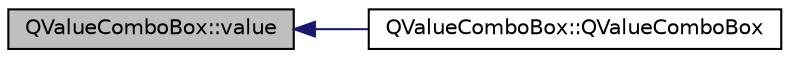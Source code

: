 digraph "QValueComboBox::value"
{
  edge [fontname="Helvetica",fontsize="10",labelfontname="Helvetica",labelfontsize="10"];
  node [fontname="Helvetica",fontsize="10",shape=record];
  rankdir="LR";
  Node13 [label="QValueComboBox::value",height=0.2,width=0.4,color="black", fillcolor="grey75", style="filled", fontcolor="black"];
  Node13 -> Node14 [dir="back",color="midnightblue",fontsize="10",style="solid",fontname="Helvetica"];
  Node14 [label="QValueComboBox::QValueComboBox",height=0.2,width=0.4,color="black", fillcolor="white", style="filled",URL="$class_q_value_combo_box.html#a7b0b30b9a341440940825a1655dc36dc"];
}
